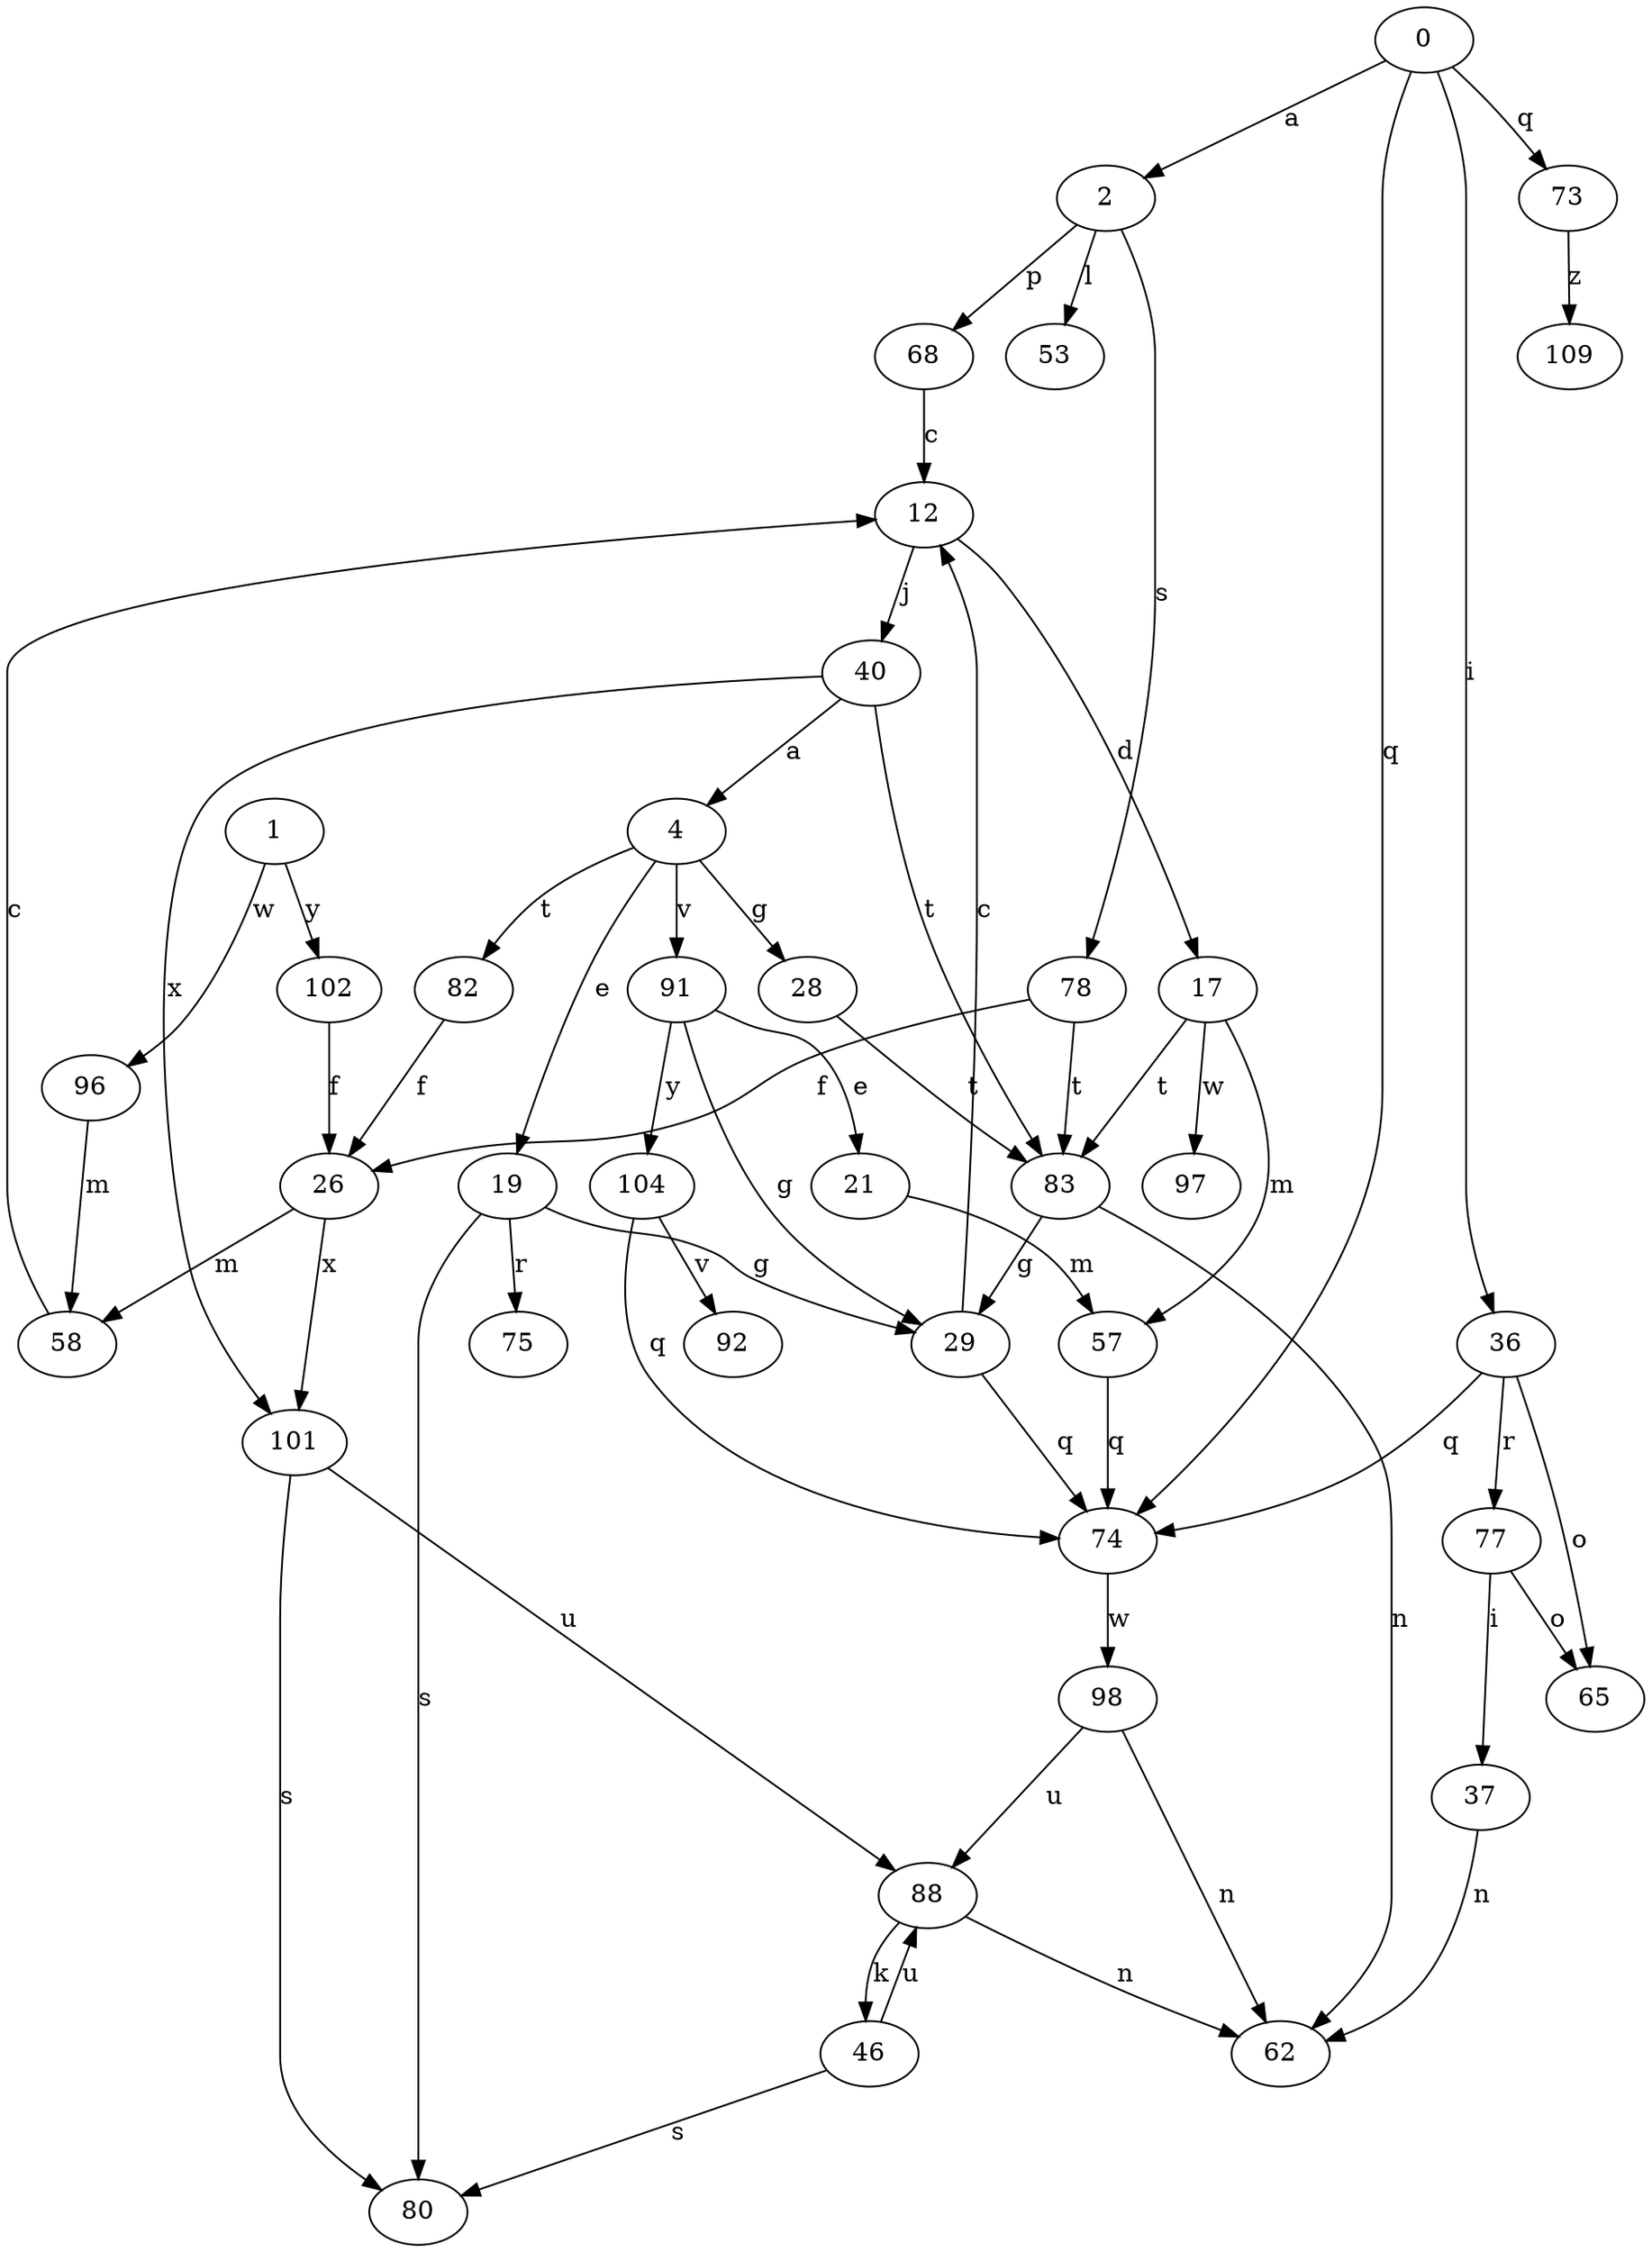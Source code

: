 strict digraph  {
0;
1;
2;
4;
12;
17;
19;
21;
26;
28;
29;
36;
37;
40;
46;
53;
57;
58;
62;
65;
68;
73;
74;
75;
77;
78;
80;
82;
83;
88;
91;
92;
96;
97;
98;
101;
102;
104;
109;
0 -> 2  [label=a];
0 -> 36  [label=i];
0 -> 73  [label=q];
0 -> 74  [label=q];
1 -> 96  [label=w];
1 -> 102  [label=y];
2 -> 53  [label=l];
2 -> 68  [label=p];
2 -> 78  [label=s];
4 -> 19  [label=e];
4 -> 28  [label=g];
4 -> 82  [label=t];
4 -> 91  [label=v];
12 -> 17  [label=d];
12 -> 40  [label=j];
17 -> 57  [label=m];
17 -> 83  [label=t];
17 -> 97  [label=w];
19 -> 29  [label=g];
19 -> 75  [label=r];
19 -> 80  [label=s];
21 -> 57  [label=m];
26 -> 58  [label=m];
26 -> 101  [label=x];
28 -> 83  [label=t];
29 -> 12  [label=c];
29 -> 74  [label=q];
36 -> 65  [label=o];
36 -> 74  [label=q];
36 -> 77  [label=r];
37 -> 62  [label=n];
40 -> 4  [label=a];
40 -> 83  [label=t];
40 -> 101  [label=x];
46 -> 80  [label=s];
46 -> 88  [label=u];
57 -> 74  [label=q];
58 -> 12  [label=c];
68 -> 12  [label=c];
73 -> 109  [label=z];
74 -> 98  [label=w];
77 -> 37  [label=i];
77 -> 65  [label=o];
78 -> 26  [label=f];
78 -> 83  [label=t];
82 -> 26  [label=f];
83 -> 29  [label=g];
83 -> 62  [label=n];
88 -> 46  [label=k];
88 -> 62  [label=n];
91 -> 21  [label=e];
91 -> 29  [label=g];
91 -> 104  [label=y];
96 -> 58  [label=m];
98 -> 62  [label=n];
98 -> 88  [label=u];
101 -> 80  [label=s];
101 -> 88  [label=u];
102 -> 26  [label=f];
104 -> 74  [label=q];
104 -> 92  [label=v];
}
